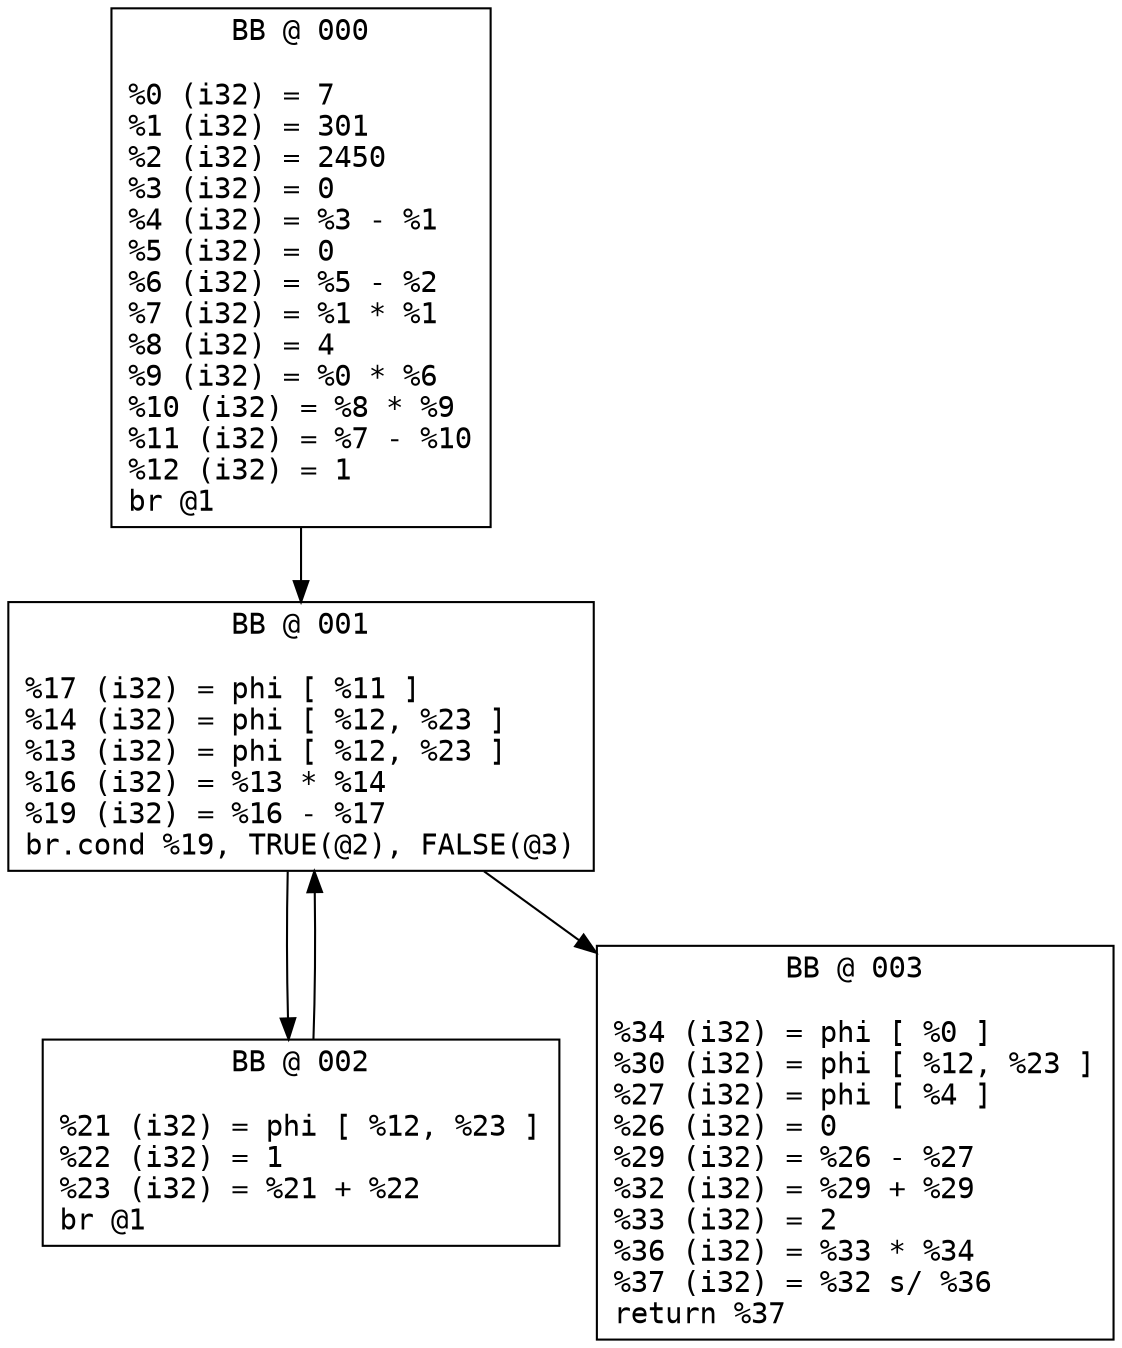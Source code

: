 strict digraph {
    graph [dpi=300]
    "0"
    "0" [fontname=Courier] 
    "0" [shape=rect] 
    "0" [label="BB @ 000

%0 (i32) = 7\l%1 (i32) = 301\l%2 (i32) = 2450\l%3 (i32) = 0\l%4 (i32) = %3 - %1\l%5 (i32) = 0\l%6 (i32) = %5 - %2\l%7 (i32) = %1 * %1\l%8 (i32) = 4\l%9 (i32) = %0 * %6\l%10 (i32) = %8 * %9\l%11 (i32) = %7 - %10\l%12 (i32) = 1\lbr @1\l"]
    "1"
    "1" [fontname=Courier] 
    "1" [shape=rect] 
    "1" [label="BB @ 001

%17 (i32) = phi [ %11 ]\l%14 (i32) = phi [ %12, %23 ]\l%13 (i32) = phi [ %12, %23 ]\l%16 (i32) = %13 * %14\l%19 (i32) = %16 - %17\lbr.cond %19, TRUE(@2), FALSE(@3)\l"]
    "0" -> "1"
    "2"
    "2" [fontname=Courier] 
    "2" [shape=rect] 
    "2" [label="BB @ 002

%21 (i32) = phi [ %12, %23 ]\l%22 (i32) = 1\l%23 (i32) = %21 + %22\lbr @1\l"]
    "2" -> "1"
    "1" -> "2"
    "3"
    "3" [fontname=Courier] 
    "3" [shape=rect] 
    "3" [label="BB @ 003

%34 (i32) = phi [ %0 ]\l%30 (i32) = phi [ %12, %23 ]\l%27 (i32) = phi [ %4 ]\l%26 (i32) = 0\l%29 (i32) = %26 - %27\l%32 (i32) = %29 + %29\l%33 (i32) = 2\l%36 (i32) = %33 * %34\l%37 (i32) = %32 s/ %36\lreturn %37\l"]
    "1" -> "3"
}
